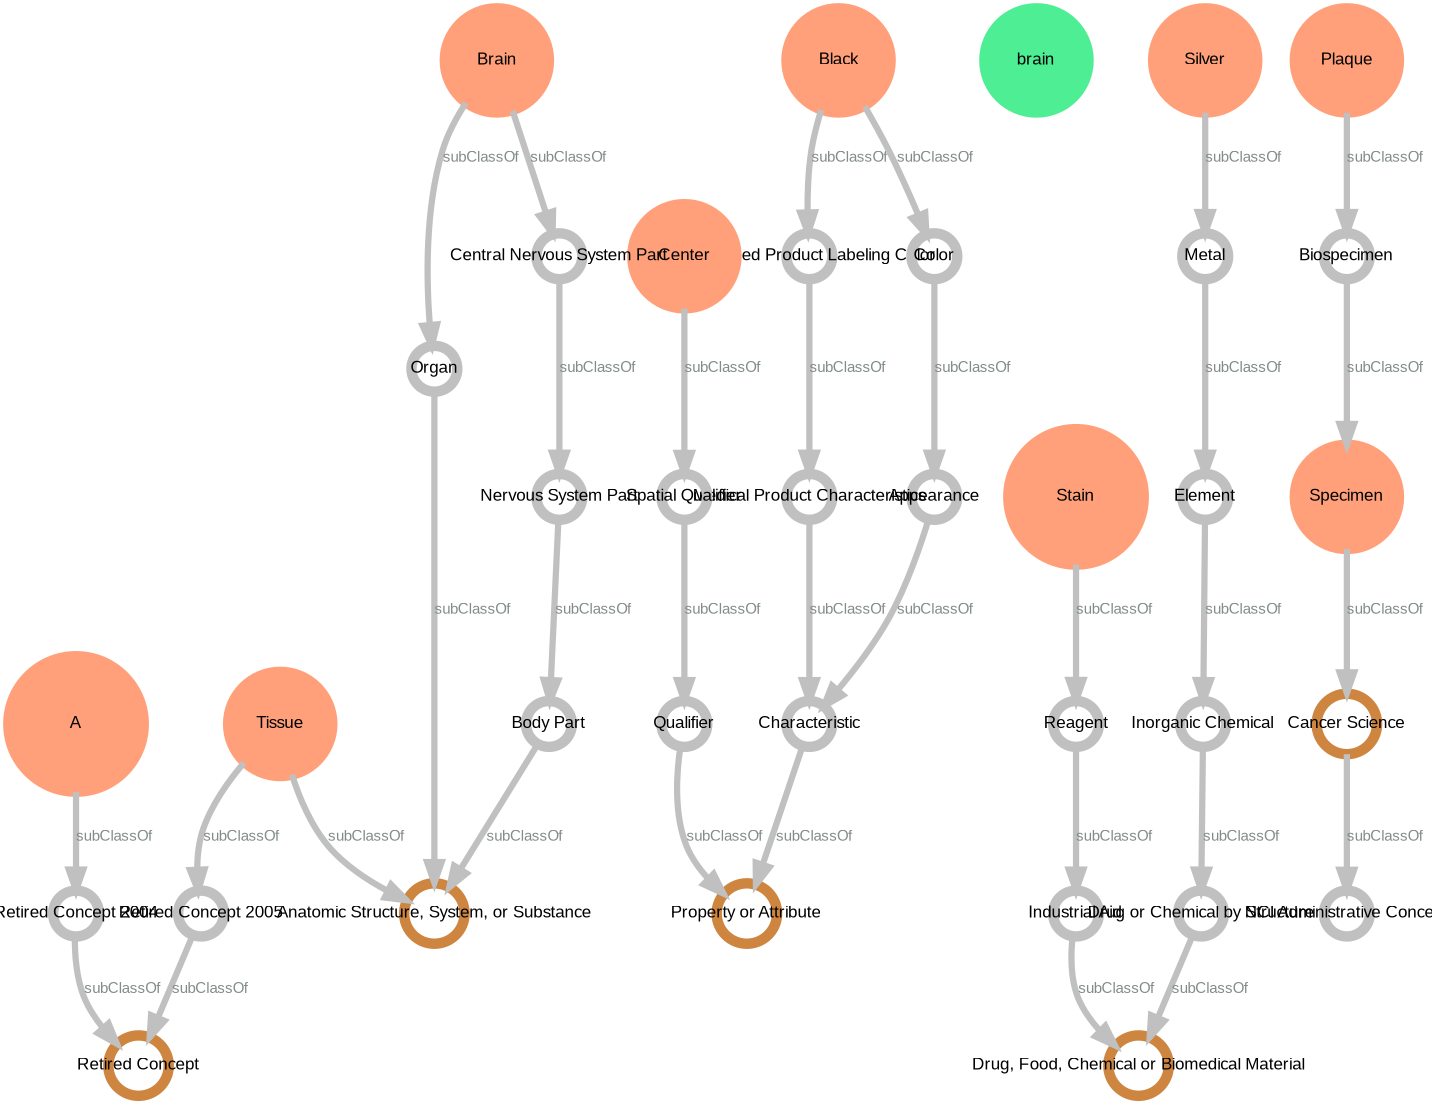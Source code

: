 digraph graphname {
edge [color=grey, fontcolor=azure4, fontname=Arial, fontsize=7, penwidth=3];
node [fontname=Arial, fontsize=8, fixedsize=true, fontcolor=black, shape=circle, penwidth=5];
A [color=lightsalmon, width="0.9", style=filled, height="0.9"];
Appearance [color=grey, width="0.3", height="0.3"];
brain [color=seagreen2, width="0.7", style=filled, height="0.7"];
Black [color=lightsalmon, width="0.7", style=filled, height="0.7"];
Stain [color=lightsalmon, width="0.9", style=filled, height="0.9"];
"Structured Product Labeling Color" [color=grey, width="0.3", height="0.3"];
"Industrial Aid" [color=grey, width="0.3", height="0.3"];
Qualifier [color=grey, width="0.3", height="0.3"];
Specimen [color=lightsalmon, width="0.7", style=filled, height="0.7"];
"Drug or Chemical by Structure" [color=grey, width="0.3", height="0.3"];
"Spatial Qualifier" [color=grey, width="0.3", height="0.3"];
Reagent [color=grey, width="0.3", height="0.3"];
"Retired Concept" [color=peru, width="0.4", height="0.4"];
Characteristic [color=grey, width="0.3", height="0.3"];
Silver [color=lightsalmon, width="0.7", style=filled, height="0.7"];
Center [color=lightsalmon, width="0.7", style=filled, height="0.7"];
Organ [color=grey, width="0.3", height="0.3"];
"Central Nervous System Part" [color=grey, width="0.3", height="0.3"];
"Property or Attribute" [color=peru, width="0.4", height="0.4"];
Metal [color=grey, width="0.3", height="0.3"];
"Medical Product Characteristics" [color=grey, width="0.3", height="0.3"];
Element [color=grey, width="0.3", height="0.3"];
"Inorganic Chemical" [color=grey, width="0.3", height="0.3"];
"Anatomic Structure, System, or Substance" [color=peru, width="0.4", height="0.4"];
Plaque [color=lightsalmon, width="0.7", style=filled, height="0.7"];
"Nervous System Part" [color=grey, width="0.3", height="0.3"];
Color [color=grey, width="0.3", height="0.3"];
"Cancer Science" [color=peru, width="0.4", height="0.4"];
"NCI Administrative Concept" [color=grey, width="0.3", height="0.3"];
Brain [color=lightsalmon, width="0.7", style=filled, height="0.7"];
"Body Part" [color=grey, width="0.3", height="0.3"];
Tissue [color=lightsalmon, width="0.7", style=filled, height="0.7"];
"Retired Concept 2005" [color=grey, width="0.3", height="0.3"];
"Retired Concept 2004" [color=grey, width="0.3", height="0.3"];
"Drug, Food, Chemical or Biomedical Material" [color=peru, width="0.4", height="0.4"];
Biospecimen [color=grey, width="0.3", height="0.3"];
A -> "Retired Concept 2004"  [label=subClassOf];
Appearance -> Characteristic  [label=subClassOf];
Black -> Color  [label=subClassOf];
Black -> "Structured Product Labeling Color"  [label=subClassOf];
Stain -> Reagent  [label=subClassOf];
"Structured Product Labeling Color" -> "Medical Product Characteristics"  [label=subClassOf];
"Industrial Aid" -> "Drug, Food, Chemical or Biomedical Material"  [label=subClassOf];
Qualifier -> "Property or Attribute"  [label=subClassOf];
Specimen -> "Cancer Science"  [label=subClassOf];
"Drug or Chemical by Structure" -> "Drug, Food, Chemical or Biomedical Material"  [label=subClassOf];
"Spatial Qualifier" -> Qualifier  [label=subClassOf];
Reagent -> "Industrial Aid"  [label=subClassOf];
Characteristic -> "Property or Attribute"  [label=subClassOf];
Silver -> Metal  [label=subClassOf];
Center -> "Spatial Qualifier"  [label=subClassOf];
Organ -> "Anatomic Structure, System, or Substance"  [label=subClassOf];
"Central Nervous System Part" -> "Nervous System Part"  [label=subClassOf];
Metal -> Element  [label=subClassOf];
"Medical Product Characteristics" -> Characteristic  [label=subClassOf];
Element -> "Inorganic Chemical"  [label=subClassOf];
"Inorganic Chemical" -> "Drug or Chemical by Structure"  [label=subClassOf];
Plaque -> Biospecimen  [label=subClassOf];
"Nervous System Part" -> "Body Part"  [label=subClassOf];
Color -> Appearance  [label=subClassOf];
"Cancer Science" -> "NCI Administrative Concept"  [label=subClassOf];
Brain -> "Central Nervous System Part"  [label=subClassOf];
Brain -> Organ  [label=subClassOf];
"Body Part" -> "Anatomic Structure, System, or Substance"  [label=subClassOf];
Tissue -> "Anatomic Structure, System, or Substance"  [label=subClassOf];
Tissue -> "Retired Concept 2005"  [label=subClassOf];
"Retired Concept 2005" -> "Retired Concept"  [label=subClassOf];
"Retired Concept 2004" -> "Retired Concept"  [label=subClassOf];
Biospecimen -> Specimen  [label=subClassOf];
}
